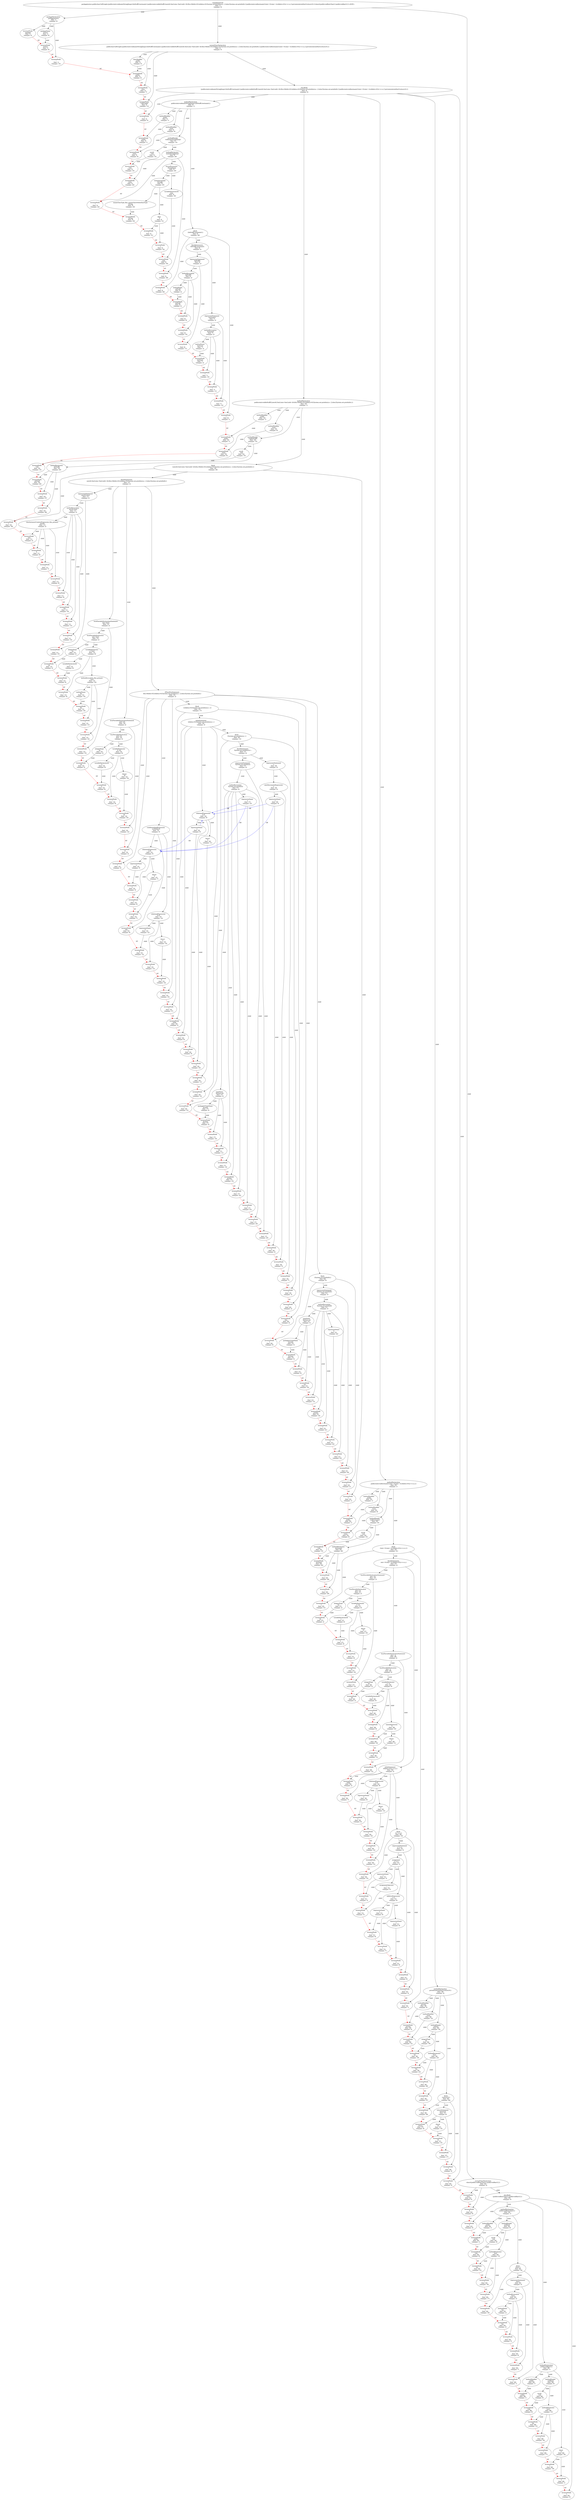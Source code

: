 digraph G {
00[label="compilationUnit\n packagetesters;publicclassCallGraphs{publicstaticvoidmain(String[]args){doStuff();testmain();}publicstaticvoiddoStuff(){newA().foo();inta=foo();intb=20;if(a>0&&b>0){while(a>0){System.out.println(a);a--;}}else{System.out.println(b);}}publicstaticvoidtestmain(){intx=10;inty=-4;while(x>0){x=x+y;}}privatestaticintfoo(){return10;}}classA{publicvoidfoo(){bar();}publicvoidbar(){}}<EOF>\n (line: 1)\n (charpos: 0) "]
11[label="packageDeclaration\n packagetesters;\n (line: 1)\n (charpos: 0) "]
22[label="terminalNode\n package\n (line: 1)\n (charpos: 0) "]
23[label="packageName\n testers\n (line: 1)\n (charpos: 8) "]
34[label="terminalNode\n testers\n (line: 1)\n (charpos: 8) "]
25[label="terminalNode\n ;\n (line: 1)\n (charpos: 15) "]
16[label="normalClassDeclaration\n publicclassCallGraphs{publicstaticvoidmain(String[]args){doStuff();testmain();}publicstaticvoiddoStuff(){newA().foo();inta=foo();intb=20;if(a>0&&b>0){while(a>0){System.out.println(a);a--;}}else{System.out.println(b);}}publicstaticvoidtestmain(){intx=10;inty=-4;while(x>0){x=x+y;}}privatestaticintfoo(){return10;}}\n (line: 3)\n (charpos: 0) "]
27[label="classModifier\n public\n (line: 3)\n (charpos: 0) "]
38[label="terminalNode\n public\n (line: 3)\n (charpos: 0) "]
29[label="terminalNode\n class\n (line: 3)\n (charpos: 7) "]
210[label="terminalNode\n CallGraphs\n (line: 3)\n (charpos: 13) "]
211[label="classBody\n {publicstaticvoidmain(String[]args){doStuff();testmain();}publicstaticvoiddoStuff(){newA().foo();inta=foo();intb=20;if(a>0&&b>0){while(a>0){System.out.println(a);a--;}}else{System.out.println(b);}}publicstaticvoidtestmain(){intx=10;inty=-4;while(x>0){x=x+y;}}privatestaticintfoo(){return10;}}\n (line: 4)\n (charpos: 0) "]
312[label="terminalNode\n {\n (line: 4)\n (charpos: 0) "]
313[label="methodDeclaration\n publicstaticvoidmain(String[]args){doStuff();testmain();}\n (line: 5)\n (charpos: 1) "]
414[label="methodModifier\n public\n (line: 5)\n (charpos: 1) "]
515[label="terminalNode\n public\n (line: 5)\n (charpos: 1) "]
416[label="methodModifier\n static\n (line: 5)\n (charpos: 8) "]
517[label="terminalNode\n static\n (line: 5)\n (charpos: 8) "]
418[label="methodHeader\n voidmain(String[]args)\n (line: 5)\n (charpos: 15) "]
519[label="result\n void\n (line: 5)\n (charpos: 15) "]
620[label="terminalNode\n void\n (line: 5)\n (charpos: 15) "]
521[label="methodDeclarator\n main(String[]args)\n (line: 5)\n (charpos: 20) "]
622[label="terminalNode\n main\n (line: 5)\n (charpos: 20) "]
623[label="terminalNode\n (\n (line: 5)\n (charpos: 24) "]
624[label="formalParameter\n String[]args\n (line: 5)\n (charpos: 25) "]
725[label="unannArrayType\n String[]\n (line: 5)\n (charpos: 25) "]
826[label="unannClassType_lfno_unannClassOrInterfaceType\n String\n (line: 5)\n (charpos: 25) "]
927[label="terminalNode\n String\n (line: 5)\n (charpos: 25) "]
828[label="dims\n []\n (line: 5)\n (charpos: 31) "]
929[label="terminalNode\n [\n (line: 5)\n (charpos: 31) "]
930[label="terminalNode\n ]\n (line: 5)\n (charpos: 32) "]
731[label="variableDeclaratorId\n args\n (line: 5)\n (charpos: 34) "]
832[label="terminalNode\n args\n (line: 5)\n (charpos: 34) "]
633[label="terminalNode\n )\n (line: 5)\n (charpos: 38) "]
434[label="block\n {doStuff();testmain();}\n (line: 5)\n (charpos: 40) "]
535[label="terminalNode\n {\n (line: 5)\n (charpos: 40) "]
536[label="blockStatements\n doStuff();testmain();\n (line: 6)\n (charpos: 2) "]
637[label="expressionStatement\n doStuff();\n (line: 6)\n (charpos: 2) "]
738[label="methodInvocation\n doStuff()\n (line: 6)\n (charpos: 2) "]
839[label="methodName\n doStuff\n (line: 6)\n (charpos: 2) "]
940[label="terminalNode\n doStuff\n (line: 6)\n (charpos: 2) "]
841[label="terminalNode\n (\n (line: 6)\n (charpos: 9) "]
842[label="terminalNode\n )\n (line: 6)\n (charpos: 10) "]
743[label="terminalNode\n ;\n (line: 6)\n (charpos: 11) "]
644[label="expressionStatement\n testmain();\n (line: 7)\n (charpos: 2) "]
745[label="methodInvocation\n testmain()\n (line: 7)\n (charpos: 2) "]
846[label="methodName\n testmain\n (line: 7)\n (charpos: 2) "]
947[label="terminalNode\n testmain\n (line: 7)\n (charpos: 2) "]
848[label="terminalNode\n (\n (line: 7)\n (charpos: 10) "]
849[label="terminalNode\n )\n (line: 7)\n (charpos: 11) "]
750[label="terminalNode\n ;\n (line: 7)\n (charpos: 12) "]
551[label="terminalNode\n }\n (line: 8)\n (charpos: 1) "]
352[label="methodDeclaration\n publicstaticvoiddoStuff(){newA().foo();inta=foo();intb=20;if(a>0&&b>0){while(a>0){System.out.println(a);a--;}}else{System.out.println(b);}}\n (line: 10)\n (charpos: 1) "]
453[label="methodModifier\n public\n (line: 10)\n (charpos: 1) "]
554[label="terminalNode\n public\n (line: 10)\n (charpos: 1) "]
455[label="methodModifier\n static\n (line: 10)\n (charpos: 8) "]
556[label="terminalNode\n static\n (line: 10)\n (charpos: 8) "]
457[label="methodHeader\n voiddoStuff()\n (line: 10)\n (charpos: 15) "]
558[label="result\n void\n (line: 10)\n (charpos: 15) "]
659[label="terminalNode\n void\n (line: 10)\n (charpos: 15) "]
560[label="methodDeclarator\n doStuff()\n (line: 10)\n (charpos: 20) "]
661[label="terminalNode\n doStuff\n (line: 10)\n (charpos: 20) "]
662[label="terminalNode\n (\n (line: 10)\n (charpos: 27) "]
663[label="terminalNode\n )\n (line: 10)\n (charpos: 28) "]
464[label="block\n {newA().foo();inta=foo();intb=20;if(a>0&&b>0){while(a>0){System.out.println(a);a--;}}else{System.out.println(b);}}\n (line: 10)\n (charpos: 30) "]
565[label="terminalNode\n {\n (line: 10)\n (charpos: 30) "]
566[label="blockStatements\n newA().foo();inta=foo();intb=20;if(a>0&&b>0){while(a>0){System.out.println(a);a--;}}else{System.out.println(b);}\n (line: 11)\n (charpos: 2) "]
667[label="expressionStatement\n newA().foo();\n (line: 11)\n (charpos: 2) "]
768[label="methodInvocation\n newA().foo()\n (line: 11)\n (charpos: 2) "]
869[label="classInstanceCreationExpression_lfno_primary\n newA()\n (line: 11)\n (charpos: 2) "]
970[label="terminalNode\n new\n (line: 11)\n (charpos: 2) "]
971[label="terminalNode\n A\n (line: 11)\n (charpos: 6) "]
972[label="terminalNode\n (\n (line: 11)\n (charpos: 7) "]
973[label="terminalNode\n )\n (line: 11)\n (charpos: 8) "]
874[label="terminalNode\n .\n (line: 11)\n (charpos: 9) "]
875[label="terminalNode\n foo\n (line: 11)\n (charpos: 10) "]
876[label="terminalNode\n (\n (line: 11)\n (charpos: 13) "]
877[label="terminalNode\n )\n (line: 11)\n (charpos: 14) "]
778[label="terminalNode\n ;\n (line: 11)\n (charpos: 15) "]
679[label="localVariableDeclarationStatement\n inta=foo();\n (line: 13)\n (charpos: 2) "]
780[label="localVariableDeclaration\n inta=foo()\n (line: 13)\n (charpos: 2) "]
881[label="integralType\n int\n (line: 13)\n (charpos: 2) "]
982[label="terminalNode\n int\n (line: 13)\n (charpos: 2) "]
883[label="variableDeclarator\n a=foo()\n (line: 13)\n (charpos: 6) "]
984[label="variableDeclaratorId\n a\n (line: 13)\n (charpos: 6) "]
1085[label="terminalNode\n a\n (line: 13)\n (charpos: 6) "]
986[label="terminalNode\n =\n (line: 13)\n (charpos: 8) "]
987[label="methodInvocation_lfno_primary\n foo()\n (line: 13)\n (charpos: 10) "]
1088[label="methodName\n foo\n (line: 13)\n (charpos: 10) "]
1189[label="terminalNode\n foo\n (line: 13)\n (charpos: 10) "]
1090[label="terminalNode\n (\n (line: 13)\n (charpos: 13) "]
1091[label="terminalNode\n )\n (line: 13)\n (charpos: 14) "]
792[label="terminalNode\n ;\n (line: 13)\n (charpos: 15) "]
693[label="localVariableDeclarationStatement\n intb=20;\n (line: 14)\n (charpos: 2) "]
794[label="localVariableDeclaration\n intb=20\n (line: 14)\n (charpos: 2) "]
895[label="integralType\n int\n (line: 14)\n (charpos: 2) "]
996[label="terminalNode\n int\n (line: 14)\n (charpos: 2) "]
897[label="variableDeclarator\n b=20\n (line: 14)\n (charpos: 6) "]
998[label="variableDeclaratorId\n b\n (line: 14)\n (charpos: 6) "]
1099[label="terminalNode\n b\n (line: 14)\n (charpos: 6) "]
9100[label="terminalNode\n =\n (line: 14)\n (charpos: 8) "]
9101[label="literal\n 20\n (line: 14)\n (charpos: 10) "]
10102[label="terminalNode\n 20\n (line: 14)\n (charpos: 10) "]
7103[label="terminalNode\n ;\n (line: 14)\n (charpos: 12) "]
6104[label="ifThenElseStatement\n if(a>0&&b>0){while(a>0){System.out.println(a);a--;}}else{System.out.println(b);}\n (line: 15)\n (charpos: 2) "]
7105[label="terminalNode\n if\n (line: 15)\n (charpos: 2) "]
7106[label="terminalNode\n (\n (line: 15)\n (charpos: 4) "]
7107[label="conditionalAndExpression\n a>0&&b>0\n (line: 15)\n (charpos: 5) "]
8108[label="relationalExpression\n a>0\n (line: 15)\n (charpos: 5) "]
9109[label="expressionName\n a\n (line: 15)\n (charpos: 5) "]
10110[label="terminalNode\n a\n (line: 15)\n (charpos: 5) "]
9111[label="terminalNode\n >\n (line: 15)\n (charpos: 6) "]
9112[label="literal\n 0\n (line: 15)\n (charpos: 7) "]
10113[label="terminalNode\n 0\n (line: 15)\n (charpos: 7) "]
8114[label="terminalNode\n &&\n (line: 15)\n (charpos: 9) "]
8115[label="relationalExpression\n b>0\n (line: 15)\n (charpos: 12) "]
9116[label="expressionName\n b\n (line: 15)\n (charpos: 12) "]
10117[label="terminalNode\n b\n (line: 15)\n (charpos: 12) "]
9118[label="terminalNode\n >\n (line: 15)\n (charpos: 13) "]
9119[label="literal\n 0\n (line: 15)\n (charpos: 14) "]
10120[label="terminalNode\n 0\n (line: 15)\n (charpos: 14) "]
7121[label="terminalNode\n )\n (line: 15)\n (charpos: 15) "]
7122[label="block\n {while(a>0){System.out.println(a);a--;}}\n (line: 15)\n (charpos: 17) "]
8123[label="terminalNode\n {\n (line: 15)\n (charpos: 17) "]
8124[label="whileStatement\n while(a>0){System.out.println(a);a--;}\n (line: 16)\n (charpos: 3) "]
9125[label="terminalNode\n while\n (line: 16)\n (charpos: 3) "]
9126[label="terminalNode\n (\n (line: 16)\n (charpos: 8) "]
9127[label="relationalExpression\n a>0\n (line: 16)\n (charpos: 9) "]
10128[label="expressionName\n a\n (line: 16)\n (charpos: 9) "]
11129[label="terminalNode\n a\n (line: 16)\n (charpos: 9) "]
10130[label="terminalNode\n >\n (line: 16)\n (charpos: 10) "]
10131[label="literal\n 0\n (line: 16)\n (charpos: 11) "]
11132[label="terminalNode\n 0\n (line: 16)\n (charpos: 11) "]
9133[label="terminalNode\n )\n (line: 16)\n (charpos: 12) "]
9134[label="block\n {System.out.println(a);a--;}\n (line: 16)\n (charpos: 13) "]
10135[label="terminalNode\n {\n (line: 16)\n (charpos: 13) "]
10136[label="blockStatements\n System.out.println(a);a--;\n (line: 17)\n (charpos: 4) "]
11137[label="expressionStatement\n System.out.println(a);\n (line: 17)\n (charpos: 4) "]
12138[label="methodInvocation\n System.out.println(a)\n (line: 17)\n (charpos: 4) "]
13139[label="typeName\n System.out\n (line: 17)\n (charpos: 4) "]
14140[label="packageOrTypeName\n System\n (line: 17)\n (charpos: 4) "]
15141[label="terminalNode\n System\n (line: 17)\n (charpos: 4) "]
14142[label="terminalNode\n .\n (line: 17)\n (charpos: 10) "]
14143[label="terminalNode\n out\n (line: 17)\n (charpos: 11) "]
13144[label="terminalNode\n .\n (line: 17)\n (charpos: 14) "]
13145[label="terminalNode\n println\n (line: 17)\n (charpos: 15) "]
13146[label="terminalNode\n (\n (line: 17)\n (charpos: 22) "]
13147[label="expressionName\n a\n (line: 17)\n (charpos: 23) "]
14148[label="terminalNode\n a\n (line: 17)\n (charpos: 23) "]
13149[label="terminalNode\n )\n (line: 17)\n (charpos: 24) "]
12150[label="terminalNode\n ;\n (line: 17)\n (charpos: 25) "]
11151[label="expressionStatement\n a--;\n (line: 18)\n (charpos: 4) "]
12152[label="postDecrementExpression\n a--\n (line: 18)\n (charpos: 4) "]
13153[label="expressionName\n a\n (line: 18)\n (charpos: 4) "]
14154[label="terminalNode\n a\n (line: 18)\n (charpos: 4) "]
13155[label="terminalNode\n --\n (line: 18)\n (charpos: 5) "]
12156[label="terminalNode\n ;\n (line: 18)\n (charpos: 7) "]
10157[label="terminalNode\n }\n (line: 19)\n (charpos: 3) "]
8158[label="terminalNode\n }\n (line: 20)\n (charpos: 2) "]
7159[label="terminalNode\n else\n (line: 20)\n (charpos: 4) "]
7160[label="block\n {System.out.println(b);}\n (line: 20)\n (charpos: 9) "]
8161[label="terminalNode\n {\n (line: 20)\n (charpos: 9) "]
8162[label="expressionStatement\n System.out.println(b);\n (line: 21)\n (charpos: 3) "]
9163[label="methodInvocation\n System.out.println(b)\n (line: 21)\n (charpos: 3) "]
10164[label="typeName\n System.out\n (line: 21)\n (charpos: 3) "]
11165[label="packageOrTypeName\n System\n (line: 21)\n (charpos: 3) "]
12166[label="terminalNode\n System\n (line: 21)\n (charpos: 3) "]
11167[label="terminalNode\n .\n (line: 21)\n (charpos: 9) "]
11168[label="terminalNode\n out\n (line: 21)\n (charpos: 10) "]
10169[label="terminalNode\n .\n (line: 21)\n (charpos: 13) "]
10170[label="terminalNode\n println\n (line: 21)\n (charpos: 14) "]
10171[label="terminalNode\n (\n (line: 21)\n (charpos: 21) "]
10172[label="expressionName\n b\n (line: 21)\n (charpos: 22) "]
11173[label="terminalNode\n b\n (line: 21)\n (charpos: 22) "]
10174[label="terminalNode\n )\n (line: 21)\n (charpos: 23) "]
9175[label="terminalNode\n ;\n (line: 21)\n (charpos: 24) "]
8176[label="terminalNode\n }\n (line: 22)\n (charpos: 2) "]
5177[label="terminalNode\n }\n (line: 23)\n (charpos: 1) "]
3178[label="methodDeclaration\n publicstaticvoidtestmain(){intx=10;inty=-4;while(x>0){x=x+y;}}\n (line: 25)\n (charpos: 1) "]
4179[label="methodModifier\n public\n (line: 25)\n (charpos: 1) "]
5180[label="terminalNode\n public\n (line: 25)\n (charpos: 1) "]
4181[label="methodModifier\n static\n (line: 25)\n (charpos: 8) "]
5182[label="terminalNode\n static\n (line: 25)\n (charpos: 8) "]
4183[label="methodHeader\n voidtestmain()\n (line: 25)\n (charpos: 15) "]
5184[label="result\n void\n (line: 25)\n (charpos: 15) "]
6185[label="terminalNode\n void\n (line: 25)\n (charpos: 15) "]
5186[label="methodDeclarator\n testmain()\n (line: 25)\n (charpos: 20) "]
6187[label="terminalNode\n testmain\n (line: 25)\n (charpos: 20) "]
6188[label="terminalNode\n (\n (line: 25)\n (charpos: 28) "]
6189[label="terminalNode\n )\n (line: 25)\n (charpos: 29) "]
4190[label="block\n {intx=10;inty=-4;while(x>0){x=x+y;}}\n (line: 25)\n (charpos: 31) "]
5191[label="terminalNode\n {\n (line: 25)\n (charpos: 31) "]
5192[label="blockStatements\n intx=10;inty=-4;while(x>0){x=x+y;}\n (line: 27)\n (charpos: 2) "]
6193[label="localVariableDeclarationStatement\n intx=10;\n (line: 27)\n (charpos: 2) "]
7194[label="localVariableDeclaration\n intx=10\n (line: 27)\n (charpos: 2) "]
8195[label="integralType\n int\n (line: 27)\n (charpos: 2) "]
9196[label="terminalNode\n int\n (line: 27)\n (charpos: 2) "]
8197[label="variableDeclarator\n x=10\n (line: 27)\n (charpos: 6) "]
9198[label="variableDeclaratorId\n x\n (line: 27)\n (charpos: 6) "]
10199[label="terminalNode\n x\n (line: 27)\n (charpos: 6) "]
9200[label="terminalNode\n =\n (line: 27)\n (charpos: 8) "]
9201[label="literal\n 10\n (line: 27)\n (charpos: 10) "]
10202[label="terminalNode\n 10\n (line: 27)\n (charpos: 10) "]
7203[label="terminalNode\n ;\n (line: 27)\n (charpos: 12) "]
6204[label="localVariableDeclarationStatement\n inty=-4;\n (line: 28)\n (charpos: 2) "]
7205[label="localVariableDeclaration\n inty=-4\n (line: 28)\n (charpos: 2) "]
8206[label="integralType\n int\n (line: 28)\n (charpos: 2) "]
9207[label="terminalNode\n int\n (line: 28)\n (charpos: 2) "]
8208[label="variableDeclarator\n y=-4\n (line: 28)\n (charpos: 6) "]
9209[label="variableDeclaratorId\n y\n (line: 28)\n (charpos: 6) "]
10210[label="terminalNode\n y\n (line: 28)\n (charpos: 6) "]
9211[label="terminalNode\n =\n (line: 28)\n (charpos: 8) "]
9212[label="unaryExpression\n -4\n (line: 28)\n (charpos: 10) "]
10213[label="terminalNode\n -\n (line: 28)\n (charpos: 10) "]
10214[label="literal\n 4\n (line: 28)\n (charpos: 11) "]
11215[label="terminalNode\n 4\n (line: 28)\n (charpos: 11) "]
7216[label="terminalNode\n ;\n (line: 28)\n (charpos: 12) "]
6217[label="whileStatement\n while(x>0){x=x+y;}\n (line: 30)\n (charpos: 2) "]
7218[label="terminalNode\n while\n (line: 30)\n (charpos: 2) "]
7219[label="terminalNode\n (\n (line: 30)\n (charpos: 7) "]
7220[label="relationalExpression\n x>0\n (line: 30)\n (charpos: 8) "]
8221[label="expressionName\n x\n (line: 30)\n (charpos: 8) "]
9222[label="terminalNode\n x\n (line: 30)\n (charpos: 8) "]
8223[label="terminalNode\n >\n (line: 30)\n (charpos: 10) "]
8224[label="literal\n 0\n (line: 30)\n (charpos: 12) "]
9225[label="terminalNode\n 0\n (line: 30)\n (charpos: 12) "]
7226[label="terminalNode\n )\n (line: 30)\n (charpos: 13) "]
7227[label="block\n {x=x+y;}\n (line: 30)\n (charpos: 15) "]
8228[label="terminalNode\n {\n (line: 30)\n (charpos: 15) "]
8229[label="expressionStatement\n x=x+y;\n (line: 31)\n (charpos: 3) "]
9230[label="assignment\n x=x+y\n (line: 31)\n (charpos: 3) "]
10231[label="expressionName\n x\n (line: 31)\n (charpos: 3) "]
11232[label="terminalNode\n x\n (line: 31)\n (charpos: 3) "]
10233[label="assignmentOperator\n =\n (line: 31)\n (charpos: 5) "]
11234[label="terminalNode\n =\n (line: 31)\n (charpos: 5) "]
10235[label="additiveExpression\n x+y\n (line: 31)\n (charpos: 6) "]
11236[label="expressionName\n x\n (line: 31)\n (charpos: 6) "]
12237[label="terminalNode\n x\n (line: 31)\n (charpos: 6) "]
11238[label="terminalNode\n +\n (line: 31)\n (charpos: 7) "]
11239[label="expressionName\n y\n (line: 31)\n (charpos: 8) "]
12240[label="terminalNode\n y\n (line: 31)\n (charpos: 8) "]
9241[label="terminalNode\n ;\n (line: 31)\n (charpos: 9) "]
8242[label="terminalNode\n }\n (line: 32)\n (charpos: 2) "]
5243[label="terminalNode\n }\n (line: 34)\n (charpos: 1) "]
3244[label="methodDeclaration\n privatestaticintfoo(){return10;}\n (line: 36)\n (charpos: 4) "]
4245[label="methodModifier\n private\n (line: 36)\n (charpos: 4) "]
5246[label="terminalNode\n private\n (line: 36)\n (charpos: 4) "]
4247[label="methodModifier\n static\n (line: 36)\n (charpos: 12) "]
5248[label="terminalNode\n static\n (line: 36)\n (charpos: 12) "]
4249[label="methodHeader\n intfoo()\n (line: 36)\n (charpos: 19) "]
5250[label="integralType\n int\n (line: 36)\n (charpos: 19) "]
6251[label="terminalNode\n int\n (line: 36)\n (charpos: 19) "]
5252[label="methodDeclarator\n foo()\n (line: 36)\n (charpos: 23) "]
6253[label="terminalNode\n foo\n (line: 36)\n (charpos: 23) "]
6254[label="terminalNode\n (\n (line: 36)\n (charpos: 26) "]
6255[label="terminalNode\n )\n (line: 36)\n (charpos: 27) "]
4256[label="block\n {return10;}\n (line: 36)\n (charpos: 29) "]
5257[label="terminalNode\n {\n (line: 36)\n (charpos: 29) "]
5258[label="returnStatement\n return10;\n (line: 37)\n (charpos: 8) "]
6259[label="terminalNode\n return\n (line: 37)\n (charpos: 8) "]
6260[label="literal\n 10\n (line: 37)\n (charpos: 15) "]
7261[label="terminalNode\n 10\n (line: 37)\n (charpos: 15) "]
6262[label="terminalNode\n ;\n (line: 37)\n (charpos: 17) "]
5263[label="terminalNode\n }\n (line: 38)\n (charpos: 4) "]
3264[label="terminalNode\n }\n (line: 40)\n (charpos: 0) "]
1265[label="normalClassDeclaration\n classA{publicvoidfoo(){bar();}publicvoidbar(){}}\n (line: 42)\n (charpos: 0) "]
2266[label="terminalNode\n class\n (line: 42)\n (charpos: 0) "]
2267[label="terminalNode\n A\n (line: 42)\n (charpos: 6) "]
2268[label="classBody\n {publicvoidfoo(){bar();}publicvoidbar(){}}\n (line: 43)\n (charpos: 0) "]
3269[label="terminalNode\n {\n (line: 43)\n (charpos: 0) "]
3270[label="methodDeclaration\n publicvoidfoo(){bar();}\n (line: 44)\n (charpos: 1) "]
4271[label="methodModifier\n public\n (line: 44)\n (charpos: 1) "]
5272[label="terminalNode\n public\n (line: 44)\n (charpos: 1) "]
4273[label="methodHeader\n voidfoo()\n (line: 44)\n (charpos: 8) "]
5274[label="result\n void\n (line: 44)\n (charpos: 8) "]
6275[label="terminalNode\n void\n (line: 44)\n (charpos: 8) "]
5276[label="methodDeclarator\n foo()\n (line: 44)\n (charpos: 13) "]
6277[label="terminalNode\n foo\n (line: 44)\n (charpos: 13) "]
6278[label="terminalNode\n (\n (line: 44)\n (charpos: 16) "]
6279[label="terminalNode\n )\n (line: 44)\n (charpos: 17) "]
4280[label="block\n {bar();}\n (line: 44)\n (charpos: 19) "]
5281[label="terminalNode\n {\n (line: 44)\n (charpos: 19) "]
5282[label="expressionStatement\n bar();\n (line: 45)\n (charpos: 2) "]
6283[label="methodInvocation\n bar()\n (line: 45)\n (charpos: 2) "]
7284[label="methodName\n bar\n (line: 45)\n (charpos: 2) "]
8285[label="terminalNode\n bar\n (line: 45)\n (charpos: 2) "]
7286[label="terminalNode\n (\n (line: 45)\n (charpos: 5) "]
7287[label="terminalNode\n )\n (line: 45)\n (charpos: 6) "]
6288[label="terminalNode\n ;\n (line: 45)\n (charpos: 7) "]
5289[label="terminalNode\n }\n (line: 46)\n (charpos: 1) "]
3290[label="methodDeclaration\n publicvoidbar(){}\n (line: 48)\n (charpos: 1) "]
4291[label="methodModifier\n public\n (line: 48)\n (charpos: 1) "]
5292[label="terminalNode\n public\n (line: 48)\n (charpos: 1) "]
4293[label="methodHeader\n voidbar()\n (line: 48)\n (charpos: 8) "]
5294[label="result\n void\n (line: 48)\n (charpos: 8) "]
6295[label="terminalNode\n void\n (line: 48)\n (charpos: 8) "]
5296[label="methodDeclarator\n bar()\n (line: 48)\n (charpos: 13) "]
6297[label="terminalNode\n bar\n (line: 48)\n (charpos: 13) "]
6298[label="terminalNode\n (\n (line: 48)\n (charpos: 16) "]
6299[label="terminalNode\n )\n (line: 48)\n (charpos: 17) "]
4300[label="block\n {}\n (line: 48)\n (charpos: 19) "]
5301[label="terminalNode\n {\n (line: 48)\n (charpos: 19) "]
5302[label="terminalNode\n }\n (line: 49)\n (charpos: 1) "]
3303[label="terminalNode\n }\n (line: 50)\n (charpos: 0) "]
00->11 [label=" child"]
11->22 [label=" child"]
11->23 [label=" child"]
23->34 [label=" child"]
11->25 [label=" child"]
00->16 [label=" child"]
16->27 [label=" child"]
27->38 [label=" child"]
16->29 [label=" child"]
16->210 [label=" child"]
16->211 [label=" child"]
211->312 [label=" child"]
211->313 [label=" child"]
313->414 [label=" child"]
414->515 [label=" child"]
313->416 [label=" child"]
416->517 [label=" child"]
313->418 [label=" child"]
418->519 [label=" child"]
519->620 [label=" child"]
418->521 [label=" child"]
521->622 [label=" child"]
521->623 [label=" child"]
521->624 [label=" child"]
624->725 [label=" child"]
725->826 [label=" child"]
826->927 [label=" child"]
725->828 [label=" child"]
828->929 [label=" child"]
828->930 [label=" child"]
624->731 [label=" child"]
731->832 [label=" child"]
521->633 [label=" child"]
313->434 [label=" child"]
434->535 [label=" child"]
434->536 [label=" child"]
536->637 [label=" child"]
637->738 [label=" child"]
738->839 [label=" child"]
839->940 [label=" child"]
738->841 [label=" child"]
738->842 [label=" child"]
637->743 [label=" child"]
536->644 [label=" child"]
644->745 [label=" child"]
745->846 [label=" child"]
846->947 [label=" child"]
745->848 [label=" child"]
745->849 [label=" child"]
644->750 [label=" child"]
434->551 [label=" child"]
211->352 [label=" child"]
352->453 [label=" child"]
453->554 [label=" child"]
352->455 [label=" child"]
455->556 [label=" child"]
352->457 [label=" child"]
457->558 [label=" child"]
558->659 [label=" child"]
457->560 [label=" child"]
560->661 [label=" child"]
560->662 [label=" child"]
560->663 [label=" child"]
352->464 [label=" child"]
464->565 [label=" child"]
464->566 [label=" child"]
566->667 [label=" child"]
667->768 [label=" child"]
768->869 [label=" child"]
869->970 [label=" child"]
869->971 [label=" child"]
869->972 [label=" child"]
869->973 [label=" child"]
768->874 [label=" child"]
768->875 [label=" child"]
768->876 [label=" child"]
768->877 [label=" child"]
667->778 [label=" child"]
566->679 [label=" child"]
679->780 [label=" child"]
780->881 [label=" child"]
881->982 [label=" child"]
780->883 [label=" child"]
883->984 [label=" child"]
984->1085 [label=" child"]
883->986 [label=" child"]
883->987 [label=" child"]
987->1088 [label=" child"]
1088->1189 [label=" child"]
987->1090 [label=" child"]
987->1091 [label=" child"]
679->792 [label=" child"]
566->693 [label=" child"]
693->794 [label=" child"]
794->895 [label=" child"]
895->996 [label=" child"]
794->897 [label=" child"]
897->998 [label=" child"]
998->1099 [label=" child"]
897->9100 [label=" child"]
897->9101 [label=" child"]
9101->10102 [label=" child"]
693->7103 [label=" child"]
566->6104 [label=" child"]
6104->7105 [label=" child"]
6104->7106 [label=" child"]
6104->7107 [label=" child"]
7107->8108 [label=" child"]
8108->9109 [label=" child"]
9109->10110 [label=" child"]
8108->9111 [label=" child"]
8108->9112 [label=" child"]
9112->10113 [label=" child"]
7107->8114 [label=" child"]
7107->8115 [label=" child"]
8115->9116 [label=" child"]
9116->10117 [label=" child"]
8115->9118 [label=" child"]
8115->9119 [label=" child"]
9119->10120 [label=" child"]
6104->7121 [label=" child"]
6104->7122 [label=" child"]
7122->8123 [label=" child"]
7122->8124 [label=" child"]
8124->9125 [label=" child"]
8124->9126 [label=" child"]
8124->9127 [label=" child"]
9127->10128 [label=" child"]
10128->11129 [label=" child"]
9127->10130 [label=" child"]
9127->10131 [label=" child"]
10131->11132 [label=" child"]
8124->9133 [label=" child"]
8124->9134 [label=" child"]
9134->10135 [label=" child"]
9134->10136 [label=" child"]
10136->11137 [label=" child"]
11137->12138 [label=" child"]
12138->13139 [label=" child"]
13139->14140 [label=" child"]
14140->15141 [label=" child"]
13139->14142 [label=" child"]
13139->14143 [label=" child"]
12138->13144 [label=" child"]
12138->13145 [label=" child"]
12138->13146 [label=" child"]
12138->13147 [label=" child"]
13147->14148 [label=" child"]
12138->13149 [label=" child"]
11137->12150 [label=" child"]
10136->11151 [label=" child"]
11151->12152 [label=" child"]
12152->13153 [label=" child"]
13153->14154 [label=" child"]
12152->13155 [label=" child"]
11151->12156 [label=" child"]
9134->10157 [label=" child"]
7122->8158 [label=" child"]
6104->7159 [label=" child"]
6104->7160 [label=" child"]
7160->8161 [label=" child"]
7160->8162 [label=" child"]
8162->9163 [label=" child"]
9163->10164 [label=" child"]
10164->11165 [label=" child"]
11165->12166 [label=" child"]
10164->11167 [label=" child"]
10164->11168 [label=" child"]
9163->10169 [label=" child"]
9163->10170 [label=" child"]
9163->10171 [label=" child"]
9163->10172 [label=" child"]
10172->11173 [label=" child"]
9163->10174 [label=" child"]
8162->9175 [label=" child"]
7160->8176 [label=" child"]
464->5177 [label=" child"]
211->3178 [label=" child"]
3178->4179 [label=" child"]
4179->5180 [label=" child"]
3178->4181 [label=" child"]
4181->5182 [label=" child"]
3178->4183 [label=" child"]
4183->5184 [label=" child"]
5184->6185 [label=" child"]
4183->5186 [label=" child"]
5186->6187 [label=" child"]
5186->6188 [label=" child"]
5186->6189 [label=" child"]
3178->4190 [label=" child"]
4190->5191 [label=" child"]
4190->5192 [label=" child"]
5192->6193 [label=" child"]
6193->7194 [label=" child"]
7194->8195 [label=" child"]
8195->9196 [label=" child"]
7194->8197 [label=" child"]
8197->9198 [label=" child"]
9198->10199 [label=" child"]
8197->9200 [label=" child"]
8197->9201 [label=" child"]
9201->10202 [label=" child"]
6193->7203 [label=" child"]
5192->6204 [label=" child"]
6204->7205 [label=" child"]
7205->8206 [label=" child"]
8206->9207 [label=" child"]
7205->8208 [label=" child"]
8208->9209 [label=" child"]
9209->10210 [label=" child"]
8208->9211 [label=" child"]
8208->9212 [label=" child"]
9212->10213 [label=" child"]
9212->10214 [label=" child"]
10214->11215 [label=" child"]
6204->7216 [label=" child"]
5192->6217 [label=" child"]
6217->7218 [label=" child"]
6217->7219 [label=" child"]
6217->7220 [label=" child"]
7220->8221 [label=" child"]
8221->9222 [label=" child"]
7220->8223 [label=" child"]
7220->8224 [label=" child"]
8224->9225 [label=" child"]
6217->7226 [label=" child"]
6217->7227 [label=" child"]
7227->8228 [label=" child"]
7227->8229 [label=" child"]
8229->9230 [label=" child"]
9230->10231 [label=" child"]
10231->11232 [label=" child"]
9230->10233 [label=" child"]
10233->11234 [label=" child"]
9230->10235 [label=" child"]
10235->11236 [label=" child"]
11236->12237 [label=" child"]
10235->11238 [label=" child"]
10235->11239 [label=" child"]
11239->12240 [label=" child"]
8229->9241 [label=" child"]
7227->8242 [label=" child"]
4190->5243 [label=" child"]
211->3244 [label=" child"]
3244->4245 [label=" child"]
4245->5246 [label=" child"]
3244->4247 [label=" child"]
4247->5248 [label=" child"]
3244->4249 [label=" child"]
4249->5250 [label=" child"]
5250->6251 [label=" child"]
4249->5252 [label=" child"]
5252->6253 [label=" child"]
5252->6254 [label=" child"]
5252->6255 [label=" child"]
3244->4256 [label=" child"]
4256->5257 [label=" child"]
4256->5258 [label=" child"]
5258->6259 [label=" child"]
5258->6260 [label=" child"]
6260->7261 [label=" child"]
5258->6262 [label=" child"]
4256->5263 [label=" child"]
211->3264 [label=" child"]
00->1265 [label=" child"]
1265->2266 [label=" child"]
1265->2267 [label=" child"]
1265->2268 [label=" child"]
2268->3269 [label=" child"]
2268->3270 [label=" child"]
3270->4271 [label=" child"]
4271->5272 [label=" child"]
3270->4273 [label=" child"]
4273->5274 [label=" child"]
5274->6275 [label=" child"]
4273->5276 [label=" child"]
5276->6277 [label=" child"]
5276->6278 [label=" child"]
5276->6279 [label=" child"]
3270->4280 [label=" child"]
4280->5281 [label=" child"]
4280->5282 [label=" child"]
5282->6283 [label=" child"]
6283->7284 [label=" child"]
7284->8285 [label=" child"]
6283->7286 [label=" child"]
6283->7287 [label=" child"]
5282->6288 [label=" child"]
4280->5289 [label=" child"]
2268->3290 [label=" child"]
3290->4291 [label=" child"]
4291->5292 [label=" child"]
3290->4293 [label=" child"]
4293->5294 [label=" child"]
5294->6295 [label=" child"]
4293->5296 [label=" child"]
5296->6297 [label=" child"]
5296->6298 [label=" child"]
5296->6299 [label=" child"]
3290->4300 [label=" child"]
4300->5301 [label=" child"]
4300->5302 [label=" child"]
2268->3303 [label=" child"]
22->34 [label=" NT", arrowhead="box", color="red"]
34->25 [label=" NT", arrowhead="box", color="red"]
25->38 [label=" NT", arrowhead="box", color="red"]
38->29 [label=" NT", arrowhead="box", color="red"]
29->210 [label=" NT", arrowhead="box", color="red"]
210->312 [label=" NT", arrowhead="box", color="red"]
312->515 [label=" NT", arrowhead="box", color="red"]
515->517 [label=" NT", arrowhead="box", color="red"]
517->620 [label=" NT", arrowhead="box", color="red"]
620->622 [label=" NT", arrowhead="box", color="red"]
622->623 [label=" NT", arrowhead="box", color="red"]
623->927 [label=" NT", arrowhead="box", color="red"]
927->929 [label=" NT", arrowhead="box", color="red"]
929->930 [label=" NT", arrowhead="box", color="red"]
930->832 [label=" NT", arrowhead="box", color="red"]
832->633 [label=" NT", arrowhead="box", color="red"]
633->535 [label=" NT", arrowhead="box", color="red"]
535->940 [label=" NT", arrowhead="box", color="red"]
940->841 [label=" NT", arrowhead="box", color="red"]
841->842 [label=" NT", arrowhead="box", color="red"]
842->743 [label=" NT", arrowhead="box", color="red"]
743->947 [label=" NT", arrowhead="box", color="red"]
947->848 [label=" NT", arrowhead="box", color="red"]
848->849 [label=" NT", arrowhead="box", color="red"]
849->750 [label=" NT", arrowhead="box", color="red"]
750->551 [label=" NT", arrowhead="box", color="red"]
551->554 [label=" NT", arrowhead="box", color="red"]
554->556 [label=" NT", arrowhead="box", color="red"]
556->659 [label=" NT", arrowhead="box", color="red"]
659->661 [label=" NT", arrowhead="box", color="red"]
661->662 [label=" NT", arrowhead="box", color="red"]
662->663 [label=" NT", arrowhead="box", color="red"]
663->565 [label=" NT", arrowhead="box", color="red"]
565->970 [label=" NT", arrowhead="box", color="red"]
970->971 [label=" NT", arrowhead="box", color="red"]
971->972 [label=" NT", arrowhead="box", color="red"]
972->973 [label=" NT", arrowhead="box", color="red"]
973->874 [label=" NT", arrowhead="box", color="red"]
874->875 [label=" NT", arrowhead="box", color="red"]
875->876 [label=" NT", arrowhead="box", color="red"]
876->877 [label=" NT", arrowhead="box", color="red"]
877->778 [label=" NT", arrowhead="box", color="red"]
778->982 [label=" NT", arrowhead="box", color="red"]
982->1085 [label=" NT", arrowhead="box", color="red"]
1085->986 [label=" NT", arrowhead="box", color="red"]
986->1189 [label=" NT", arrowhead="box", color="red"]
1189->1090 [label=" NT", arrowhead="box", color="red"]
1090->1091 [label=" NT", arrowhead="box", color="red"]
1091->792 [label=" NT", arrowhead="box", color="red"]
792->996 [label=" NT", arrowhead="box", color="red"]
996->1099 [label=" NT", arrowhead="box", color="red"]
1099->9100 [label=" NT", arrowhead="box", color="red"]
9100->10102 [label=" NT", arrowhead="box", color="red"]
10102->7103 [label=" NT", arrowhead="box", color="red"]
7103->7105 [label=" NT", arrowhead="box", color="red"]
7105->7106 [label=" NT", arrowhead="box", color="red"]
7106->10110 [label=" NT", arrowhead="box", color="red"]
10110->9111 [label=" NT", arrowhead="box", color="red"]
9111->10113 [label=" NT", arrowhead="box", color="red"]
10113->8114 [label=" NT", arrowhead="box", color="red"]
8114->10117 [label=" NT", arrowhead="box", color="red"]
10117->9118 [label=" NT", arrowhead="box", color="red"]
9118->10120 [label=" NT", arrowhead="box", color="red"]
10120->7121 [label=" NT", arrowhead="box", color="red"]
7121->8123 [label=" NT", arrowhead="box", color="red"]
8123->9125 [label=" NT", arrowhead="box", color="red"]
9125->9126 [label=" NT", arrowhead="box", color="red"]
9126->11129 [label=" NT", arrowhead="box", color="red"]
11129->10130 [label=" NT", arrowhead="box", color="red"]
10130->11132 [label=" NT", arrowhead="box", color="red"]
11132->9133 [label=" NT", arrowhead="box", color="red"]
9133->10135 [label=" NT", arrowhead="box", color="red"]
10135->15141 [label=" NT", arrowhead="box", color="red"]
15141->14142 [label=" NT", arrowhead="box", color="red"]
14142->14143 [label=" NT", arrowhead="box", color="red"]
14143->13144 [label=" NT", arrowhead="box", color="red"]
13144->13145 [label=" NT", arrowhead="box", color="red"]
13145->13146 [label=" NT", arrowhead="box", color="red"]
13146->14148 [label=" NT", arrowhead="box", color="red"]
14148->13149 [label=" NT", arrowhead="box", color="red"]
13149->12150 [label=" NT", arrowhead="box", color="red"]
12150->14154 [label=" NT", arrowhead="box", color="red"]
14154->13155 [label=" NT", arrowhead="box", color="red"]
13155->12156 [label=" NT", arrowhead="box", color="red"]
12156->10157 [label=" NT", arrowhead="box", color="red"]
10157->8158 [label=" NT", arrowhead="box", color="red"]
8158->7159 [label=" NT", arrowhead="box", color="red"]
7159->8161 [label=" NT", arrowhead="box", color="red"]
8161->12166 [label=" NT", arrowhead="box", color="red"]
12166->11167 [label=" NT", arrowhead="box", color="red"]
11167->11168 [label=" NT", arrowhead="box", color="red"]
11168->10169 [label=" NT", arrowhead="box", color="red"]
10169->10170 [label=" NT", arrowhead="box", color="red"]
10170->10171 [label=" NT", arrowhead="box", color="red"]
10171->11173 [label=" NT", arrowhead="box", color="red"]
11173->10174 [label=" NT", arrowhead="box", color="red"]
10174->9175 [label=" NT", arrowhead="box", color="red"]
9175->8176 [label=" NT", arrowhead="box", color="red"]
8176->5177 [label=" NT", arrowhead="box", color="red"]
5177->5180 [label=" NT", arrowhead="box", color="red"]
5180->5182 [label=" NT", arrowhead="box", color="red"]
5182->6185 [label=" NT", arrowhead="box", color="red"]
6185->6187 [label=" NT", arrowhead="box", color="red"]
6187->6188 [label=" NT", arrowhead="box", color="red"]
6188->6189 [label=" NT", arrowhead="box", color="red"]
6189->5191 [label=" NT", arrowhead="box", color="red"]
5191->9196 [label=" NT", arrowhead="box", color="red"]
9196->10199 [label=" NT", arrowhead="box", color="red"]
10199->9200 [label=" NT", arrowhead="box", color="red"]
9200->10202 [label=" NT", arrowhead="box", color="red"]
10202->7203 [label=" NT", arrowhead="box", color="red"]
7203->9207 [label=" NT", arrowhead="box", color="red"]
9207->10210 [label=" NT", arrowhead="box", color="red"]
10210->9211 [label=" NT", arrowhead="box", color="red"]
9211->10213 [label=" NT", arrowhead="box", color="red"]
10213->11215 [label=" NT", arrowhead="box", color="red"]
11215->7216 [label=" NT", arrowhead="box", color="red"]
7216->7218 [label=" NT", arrowhead="box", color="red"]
7218->7219 [label=" NT", arrowhead="box", color="red"]
7219->9222 [label=" NT", arrowhead="box", color="red"]
9222->8223 [label=" NT", arrowhead="box", color="red"]
8223->9225 [label=" NT", arrowhead="box", color="red"]
9225->7226 [label=" NT", arrowhead="box", color="red"]
7226->8228 [label=" NT", arrowhead="box", color="red"]
8228->11232 [label=" NT", arrowhead="box", color="red"]
11232->11234 [label=" NT", arrowhead="box", color="red"]
11234->12237 [label=" NT", arrowhead="box", color="red"]
12237->11238 [label=" NT", arrowhead="box", color="red"]
11238->12240 [label=" NT", arrowhead="box", color="red"]
12240->9241 [label=" NT", arrowhead="box", color="red"]
9241->8242 [label=" NT", arrowhead="box", color="red"]
8242->5243 [label=" NT", arrowhead="box", color="red"]
5243->5246 [label=" NT", arrowhead="box", color="red"]
5246->5248 [label=" NT", arrowhead="box", color="red"]
5248->6251 [label=" NT", arrowhead="box", color="red"]
6251->6253 [label=" NT", arrowhead="box", color="red"]
6253->6254 [label=" NT", arrowhead="box", color="red"]
6254->6255 [label=" NT", arrowhead="box", color="red"]
6255->5257 [label=" NT", arrowhead="box", color="red"]
5257->6259 [label=" NT", arrowhead="box", color="red"]
6259->7261 [label=" NT", arrowhead="box", color="red"]
7261->6262 [label=" NT", arrowhead="box", color="red"]
6262->5263 [label=" NT", arrowhead="box", color="red"]
5263->3264 [label=" NT", arrowhead="box", color="red"]
3264->2266 [label=" NT", arrowhead="box", color="red"]
2266->2267 [label=" NT", arrowhead="box", color="red"]
2267->3269 [label=" NT", arrowhead="box", color="red"]
3269->5272 [label=" NT", arrowhead="box", color="red"]
5272->6275 [label=" NT", arrowhead="box", color="red"]
6275->6277 [label=" NT", arrowhead="box", color="red"]
6277->6278 [label=" NT", arrowhead="box", color="red"]
6278->6279 [label=" NT", arrowhead="box", color="red"]
6279->5281 [label=" NT", arrowhead="box", color="red"]
5281->8285 [label=" NT", arrowhead="box", color="red"]
8285->7286 [label=" NT", arrowhead="box", color="red"]
7286->7287 [label=" NT", arrowhead="box", color="red"]
7287->6288 [label=" NT", arrowhead="box", color="red"]
6288->5289 [label=" NT", arrowhead="box", color="red"]
5289->5292 [label=" NT", arrowhead="box", color="red"]
5292->6295 [label=" NT", arrowhead="box", color="red"]
6295->6297 [label=" NT", arrowhead="box", color="red"]
6297->6298 [label=" NT", arrowhead="box", color="red"]
6298->6299 [label=" NT", arrowhead="box", color="red"]
6299->5301 [label=" NT", arrowhead="box", color="red"]
5301->5302 [label=" NT", arrowhead="box", color="red"]
5302->3303 [label=" NT", arrowhead="box", color="red"]
10128->8108 [label=" GB", color="blue"]
13147->8108 [label=" GB", color="blue"]
13153->8108 [label=" GB", color="blue"]
10128->9127 [label=" GB", color="blue"]
13147->9127 [label=" GB", color="blue"]
13153->9127 [label=" GB", color="blue"]
}
